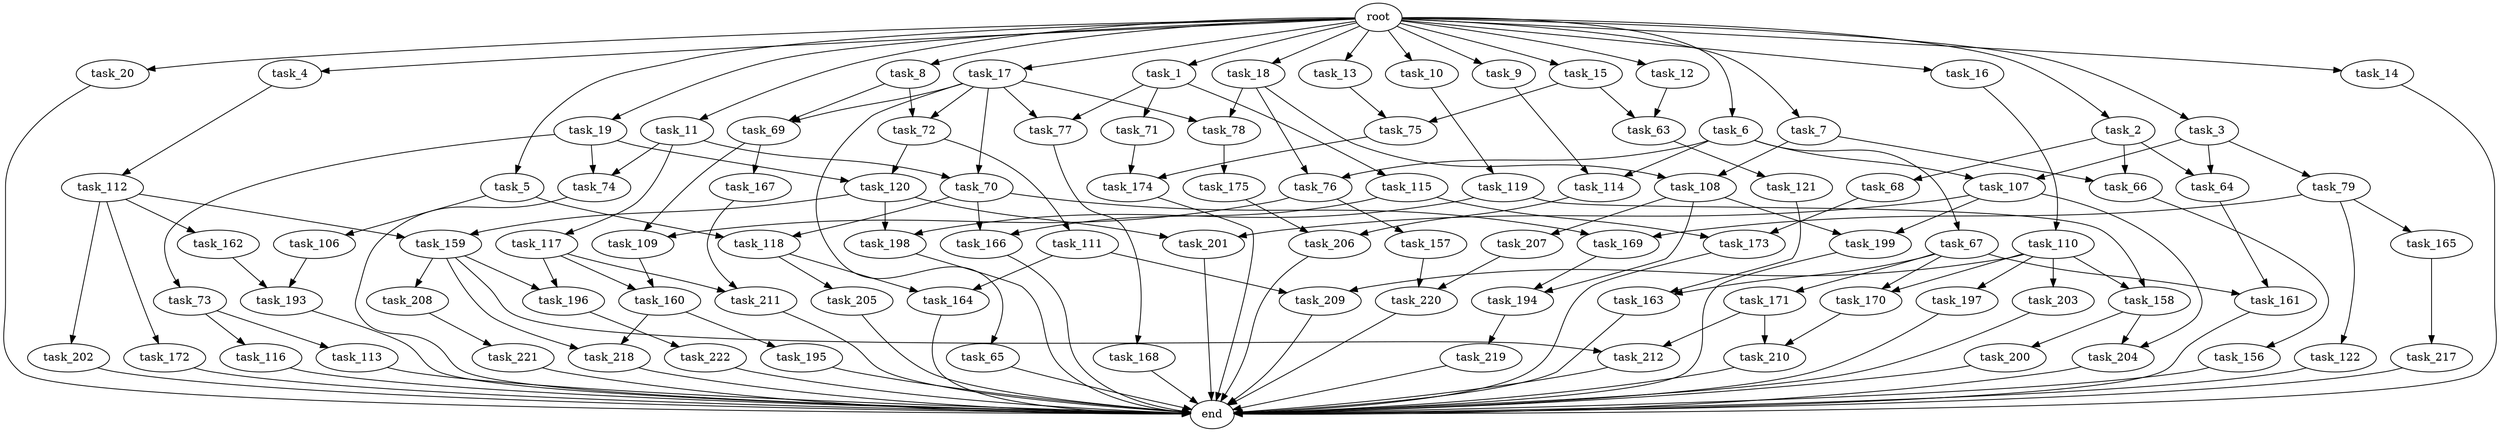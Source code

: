 digraph G {
  task_207 [size="858993459.200000"];
  task_16 [size="1.024000"];
  task_212 [size="893353197.568000"];
  task_168 [size="34359738.368000"];
  task_115 [size="309237645.312000"];
  task_158 [size="618475290.624000"];
  task_19 [size="1.024000"];
  task_12 [size="1.024000"];
  task_172 [size="34359738.368000"];
  task_119 [size="549755813.888000"];
  task_111 [size="137438953.472000"];
  task_110 [size="420906795.008000"];
  task_20 [size="1.024000"];
  task_113 [size="137438953.472000"];
  task_68 [size="549755813.888000"];
  task_166 [size="773094113.280000"];
  task_162 [size="34359738.368000"];
  task_219 [size="137438953.472000"];
  task_78 [size="936302870.528000"];
  task_6 [size="1.024000"];
  task_108 [size="154618822.656000"];
  task_156 [size="549755813.888000"];
  task_13 [size="1.024000"];
  task_79 [size="420906795.008000"];
  task_72 [size="893353197.568000"];
  task_200 [size="549755813.888000"];
  task_5 [size="1.024000"];
  task_63 [size="111669149.696000"];
  task_217 [size="420906795.008000"];
  root [size="0.000000"];
  task_202 [size="34359738.368000"];
  task_117 [size="137438953.472000"];
  task_7 [size="1.024000"];
  task_74 [size="687194767.360000"];
  task_118 [size="154618822.656000"];
  task_18 [size="1.024000"];
  task_220 [size="446676598.784000"];
  task_1 [size="1.024000"];
  task_106 [size="77309411.328000"];
  task_157 [size="309237645.312000"];
  task_198 [size="343597383.680000"];
  task_203 [size="309237645.312000"];
  task_77 [size="1168231104.512000"];
  task_210 [size="68719476.736000"];
  task_165 [size="420906795.008000"];
  task_209 [size="1168231104.512000"];
  task_174 [size="1073741824.000000"];
  task_11 [size="1.024000"];
  task_66 [size="627065225.216000"];
  task_4 [size="1.024000"];
  task_218 [size="996432412.672000"];
  task_173 [size="910533066.752000"];
  task_159 [size="68719476.736000"];
  task_112 [size="77309411.328000"];
  task_199 [size="1554778161.152000"];
  task_65 [size="858993459.200000"];
  task_73 [size="549755813.888000"];
  task_76 [size="627065225.216000"];
  task_211 [size="1391569403.904000"];
  task_107 [size="970662608.896000"];
  task_208 [size="858993459.200000"];
  task_114 [size="858993459.200000"];
  task_10 [size="1.024000"];
  task_14 [size="1.024000"];
  task_163 [size="687194767.360000"];
  task_122 [size="420906795.008000"];
  task_69 [size="893353197.568000"];
  task_75 [size="584115552.256000"];
  task_64 [size="970662608.896000"];
  task_121 [size="34359738.368000"];
  task_15 [size="1.024000"];
  task_169 [size="498216206.336000"];
  end [size="0.000000"];
  task_164 [size="1279900254.208000"];
  task_167 [size="858993459.200000"];
  task_196 [size="1554778161.152000"];
  task_70 [size="996432412.672000"];
  task_160 [size="910533066.752000"];
  task_193 [size="996432412.672000"];
  task_175 [size="858993459.200000"];
  task_3 [size="1.024000"];
  task_170 [size="858993459.200000"];
  task_71 [size="309237645.312000"];
  task_197 [size="309237645.312000"];
  task_201 [size="730144440.320000"];
  task_194 [size="996432412.672000"];
  task_109 [size="1168231104.512000"];
  task_8 [size="1.024000"];
  task_9 [size="1.024000"];
  task_120 [size="687194767.360000"];
  task_2 [size="1.024000"];
  task_67 [size="549755813.888000"];
  task_161 [size="1245540515.840000"];
  task_17 [size="1.024000"];
  task_204 [size="1245540515.840000"];
  task_195 [size="137438953.472000"];
  task_205 [size="420906795.008000"];
  task_116 [size="137438953.472000"];
  task_222 [size="214748364.800000"];
  task_171 [size="549755813.888000"];
  task_221 [size="34359738.368000"];
  task_206 [size="635655159.808000"];

  task_207 -> task_220 [size="301989888.000000"];
  task_16 -> task_110 [size="411041792.000000"];
  task_212 -> end [size="1.000000"];
  task_168 -> end [size="1.000000"];
  task_115 -> task_166 [size="679477248.000000"];
  task_115 -> task_173 [size="679477248.000000"];
  task_158 -> task_200 [size="536870912.000000"];
  task_158 -> task_204 [size="536870912.000000"];
  task_19 -> task_74 [size="536870912.000000"];
  task_19 -> task_73 [size="536870912.000000"];
  task_19 -> task_120 [size="536870912.000000"];
  task_12 -> task_63 [size="75497472.000000"];
  task_172 -> end [size="1.000000"];
  task_119 -> task_158 [size="301989888.000000"];
  task_119 -> task_198 [size="301989888.000000"];
  task_111 -> task_164 [size="838860800.000000"];
  task_111 -> task_209 [size="838860800.000000"];
  task_110 -> task_209 [size="301989888.000000"];
  task_110 -> task_197 [size="301989888.000000"];
  task_110 -> task_203 [size="301989888.000000"];
  task_110 -> task_158 [size="301989888.000000"];
  task_110 -> task_170 [size="301989888.000000"];
  task_20 -> end [size="1.000000"];
  task_113 -> end [size="1.000000"];
  task_68 -> task_173 [size="209715200.000000"];
  task_166 -> end [size="1.000000"];
  task_162 -> task_193 [size="838860800.000000"];
  task_219 -> end [size="1.000000"];
  task_78 -> task_175 [size="838860800.000000"];
  task_6 -> task_114 [size="536870912.000000"];
  task_6 -> task_67 [size="536870912.000000"];
  task_6 -> task_76 [size="536870912.000000"];
  task_6 -> task_107 [size="536870912.000000"];
  task_108 -> task_207 [size="838860800.000000"];
  task_108 -> task_194 [size="838860800.000000"];
  task_108 -> task_199 [size="838860800.000000"];
  task_156 -> end [size="1.000000"];
  task_13 -> task_75 [size="536870912.000000"];
  task_79 -> task_122 [size="411041792.000000"];
  task_79 -> task_165 [size="411041792.000000"];
  task_79 -> task_169 [size="411041792.000000"];
  task_72 -> task_111 [size="134217728.000000"];
  task_72 -> task_120 [size="134217728.000000"];
  task_200 -> end [size="1.000000"];
  task_5 -> task_118 [size="75497472.000000"];
  task_5 -> task_106 [size="75497472.000000"];
  task_63 -> task_121 [size="33554432.000000"];
  task_217 -> end [size="1.000000"];
  root -> task_2 [size="1.000000"];
  root -> task_7 [size="1.000000"];
  root -> task_5 [size="1.000000"];
  root -> task_11 [size="1.000000"];
  root -> task_20 [size="1.000000"];
  root -> task_10 [size="1.000000"];
  root -> task_16 [size="1.000000"];
  root -> task_4 [size="1.000000"];
  root -> task_17 [size="1.000000"];
  root -> task_3 [size="1.000000"];
  root -> task_13 [size="1.000000"];
  root -> task_18 [size="1.000000"];
  root -> task_9 [size="1.000000"];
  root -> task_19 [size="1.000000"];
  root -> task_6 [size="1.000000"];
  root -> task_14 [size="1.000000"];
  root -> task_8 [size="1.000000"];
  root -> task_12 [size="1.000000"];
  root -> task_15 [size="1.000000"];
  root -> task_1 [size="1.000000"];
  task_202 -> end [size="1.000000"];
  task_117 -> task_160 [size="679477248.000000"];
  task_117 -> task_211 [size="679477248.000000"];
  task_117 -> task_196 [size="679477248.000000"];
  task_7 -> task_108 [size="75497472.000000"];
  task_7 -> task_66 [size="75497472.000000"];
  task_74 -> end [size="1.000000"];
  task_118 -> task_205 [size="411041792.000000"];
  task_118 -> task_164 [size="411041792.000000"];
  task_18 -> task_108 [size="75497472.000000"];
  task_18 -> task_78 [size="75497472.000000"];
  task_18 -> task_76 [size="75497472.000000"];
  task_220 -> end [size="1.000000"];
  task_1 -> task_71 [size="301989888.000000"];
  task_1 -> task_115 [size="301989888.000000"];
  task_1 -> task_77 [size="301989888.000000"];
  task_106 -> task_193 [size="134217728.000000"];
  task_157 -> task_220 [size="134217728.000000"];
  task_198 -> end [size="1.000000"];
  task_203 -> end [size="1.000000"];
  task_77 -> task_168 [size="33554432.000000"];
  task_210 -> end [size="1.000000"];
  task_165 -> task_217 [size="411041792.000000"];
  task_209 -> end [size="1.000000"];
  task_174 -> end [size="1.000000"];
  task_11 -> task_70 [size="134217728.000000"];
  task_11 -> task_74 [size="134217728.000000"];
  task_11 -> task_117 [size="134217728.000000"];
  task_66 -> task_156 [size="536870912.000000"];
  task_4 -> task_112 [size="75497472.000000"];
  task_218 -> end [size="1.000000"];
  task_173 -> end [size="1.000000"];
  task_159 -> task_212 [size="838860800.000000"];
  task_159 -> task_208 [size="838860800.000000"];
  task_159 -> task_218 [size="838860800.000000"];
  task_159 -> task_196 [size="838860800.000000"];
  task_112 -> task_202 [size="33554432.000000"];
  task_112 -> task_159 [size="33554432.000000"];
  task_112 -> task_172 [size="33554432.000000"];
  task_112 -> task_162 [size="33554432.000000"];
  task_199 -> end [size="1.000000"];
  task_65 -> end [size="1.000000"];
  task_73 -> task_113 [size="134217728.000000"];
  task_73 -> task_116 [size="134217728.000000"];
  task_76 -> task_157 [size="301989888.000000"];
  task_76 -> task_109 [size="301989888.000000"];
  task_211 -> end [size="1.000000"];
  task_107 -> task_201 [size="679477248.000000"];
  task_107 -> task_199 [size="679477248.000000"];
  task_107 -> task_204 [size="679477248.000000"];
  task_208 -> task_221 [size="33554432.000000"];
  task_114 -> task_206 [size="209715200.000000"];
  task_10 -> task_119 [size="536870912.000000"];
  task_14 -> end [size="1.000000"];
  task_163 -> end [size="1.000000"];
  task_122 -> end [size="1.000000"];
  task_69 -> task_167 [size="838860800.000000"];
  task_69 -> task_109 [size="838860800.000000"];
  task_75 -> task_174 [size="209715200.000000"];
  task_64 -> task_161 [size="679477248.000000"];
  task_121 -> task_163 [size="134217728.000000"];
  task_15 -> task_75 [size="33554432.000000"];
  task_15 -> task_63 [size="33554432.000000"];
  task_169 -> task_194 [size="134217728.000000"];
  task_164 -> end [size="1.000000"];
  task_167 -> task_211 [size="679477248.000000"];
  task_196 -> task_222 [size="209715200.000000"];
  task_70 -> task_166 [size="75497472.000000"];
  task_70 -> task_118 [size="75497472.000000"];
  task_70 -> task_169 [size="75497472.000000"];
  task_160 -> task_218 [size="134217728.000000"];
  task_160 -> task_195 [size="134217728.000000"];
  task_193 -> end [size="1.000000"];
  task_175 -> task_206 [size="411041792.000000"];
  task_3 -> task_64 [size="411041792.000000"];
  task_3 -> task_79 [size="411041792.000000"];
  task_3 -> task_107 [size="411041792.000000"];
  task_170 -> task_210 [size="33554432.000000"];
  task_71 -> task_174 [size="838860800.000000"];
  task_197 -> end [size="1.000000"];
  task_201 -> end [size="1.000000"];
  task_194 -> task_219 [size="134217728.000000"];
  task_109 -> task_160 [size="209715200.000000"];
  task_8 -> task_69 [size="33554432.000000"];
  task_8 -> task_72 [size="33554432.000000"];
  task_9 -> task_114 [size="301989888.000000"];
  task_120 -> task_159 [size="33554432.000000"];
  task_120 -> task_201 [size="33554432.000000"];
  task_120 -> task_198 [size="33554432.000000"];
  task_2 -> task_66 [size="536870912.000000"];
  task_2 -> task_64 [size="536870912.000000"];
  task_2 -> task_68 [size="536870912.000000"];
  task_67 -> task_163 [size="536870912.000000"];
  task_67 -> task_161 [size="536870912.000000"];
  task_67 -> task_170 [size="536870912.000000"];
  task_67 -> task_171 [size="536870912.000000"];
  task_161 -> end [size="1.000000"];
  task_17 -> task_69 [size="838860800.000000"];
  task_17 -> task_65 [size="838860800.000000"];
  task_17 -> task_70 [size="838860800.000000"];
  task_17 -> task_72 [size="838860800.000000"];
  task_17 -> task_78 [size="838860800.000000"];
  task_17 -> task_77 [size="838860800.000000"];
  task_204 -> end [size="1.000000"];
  task_195 -> end [size="1.000000"];
  task_205 -> end [size="1.000000"];
  task_116 -> end [size="1.000000"];
  task_222 -> end [size="1.000000"];
  task_171 -> task_212 [size="33554432.000000"];
  task_171 -> task_210 [size="33554432.000000"];
  task_221 -> end [size="1.000000"];
  task_206 -> end [size="1.000000"];
}
